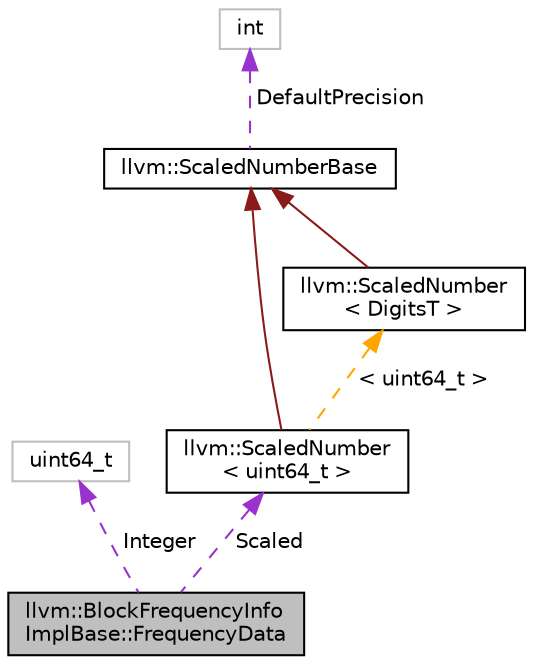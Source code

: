 digraph "llvm::BlockFrequencyInfoImplBase::FrequencyData"
{
 // LATEX_PDF_SIZE
  bgcolor="transparent";
  edge [fontname="Helvetica",fontsize="10",labelfontname="Helvetica",labelfontsize="10"];
  node [fontname="Helvetica",fontsize="10",shape=record];
  Node1 [label="llvm::BlockFrequencyInfo\lImplBase::FrequencyData",height=0.2,width=0.4,color="black", fillcolor="grey75", style="filled", fontcolor="black",tooltip="Stats about a block itself."];
  Node2 -> Node1 [dir="back",color="darkorchid3",fontsize="10",style="dashed",label=" Integer" ,fontname="Helvetica"];
  Node2 [label="uint64_t",height=0.2,width=0.4,color="grey75",tooltip=" "];
  Node3 -> Node1 [dir="back",color="darkorchid3",fontsize="10",style="dashed",label=" Scaled" ,fontname="Helvetica"];
  Node3 [label="llvm::ScaledNumber\l\< uint64_t \>",height=0.2,width=0.4,color="black",URL="$classllvm_1_1ScaledNumber.html",tooltip=" "];
  Node4 -> Node3 [dir="back",color="firebrick4",fontsize="10",style="solid",fontname="Helvetica"];
  Node4 [label="llvm::ScaledNumberBase",height=0.2,width=0.4,color="black",URL="$classllvm_1_1ScaledNumberBase.html",tooltip=" "];
  Node5 -> Node4 [dir="back",color="darkorchid3",fontsize="10",style="dashed",label=" DefaultPrecision" ,fontname="Helvetica"];
  Node5 [label="int",height=0.2,width=0.4,color="grey75",tooltip=" "];
  Node6 -> Node3 [dir="back",color="orange",fontsize="10",style="dashed",label=" \< uint64_t \>" ,fontname="Helvetica"];
  Node6 [label="llvm::ScaledNumber\l\< DigitsT \>",height=0.2,width=0.4,color="black",URL="$classllvm_1_1ScaledNumber.html",tooltip="Simple representation of a scaled number."];
  Node4 -> Node6 [dir="back",color="firebrick4",fontsize="10",style="solid",fontname="Helvetica"];
}
